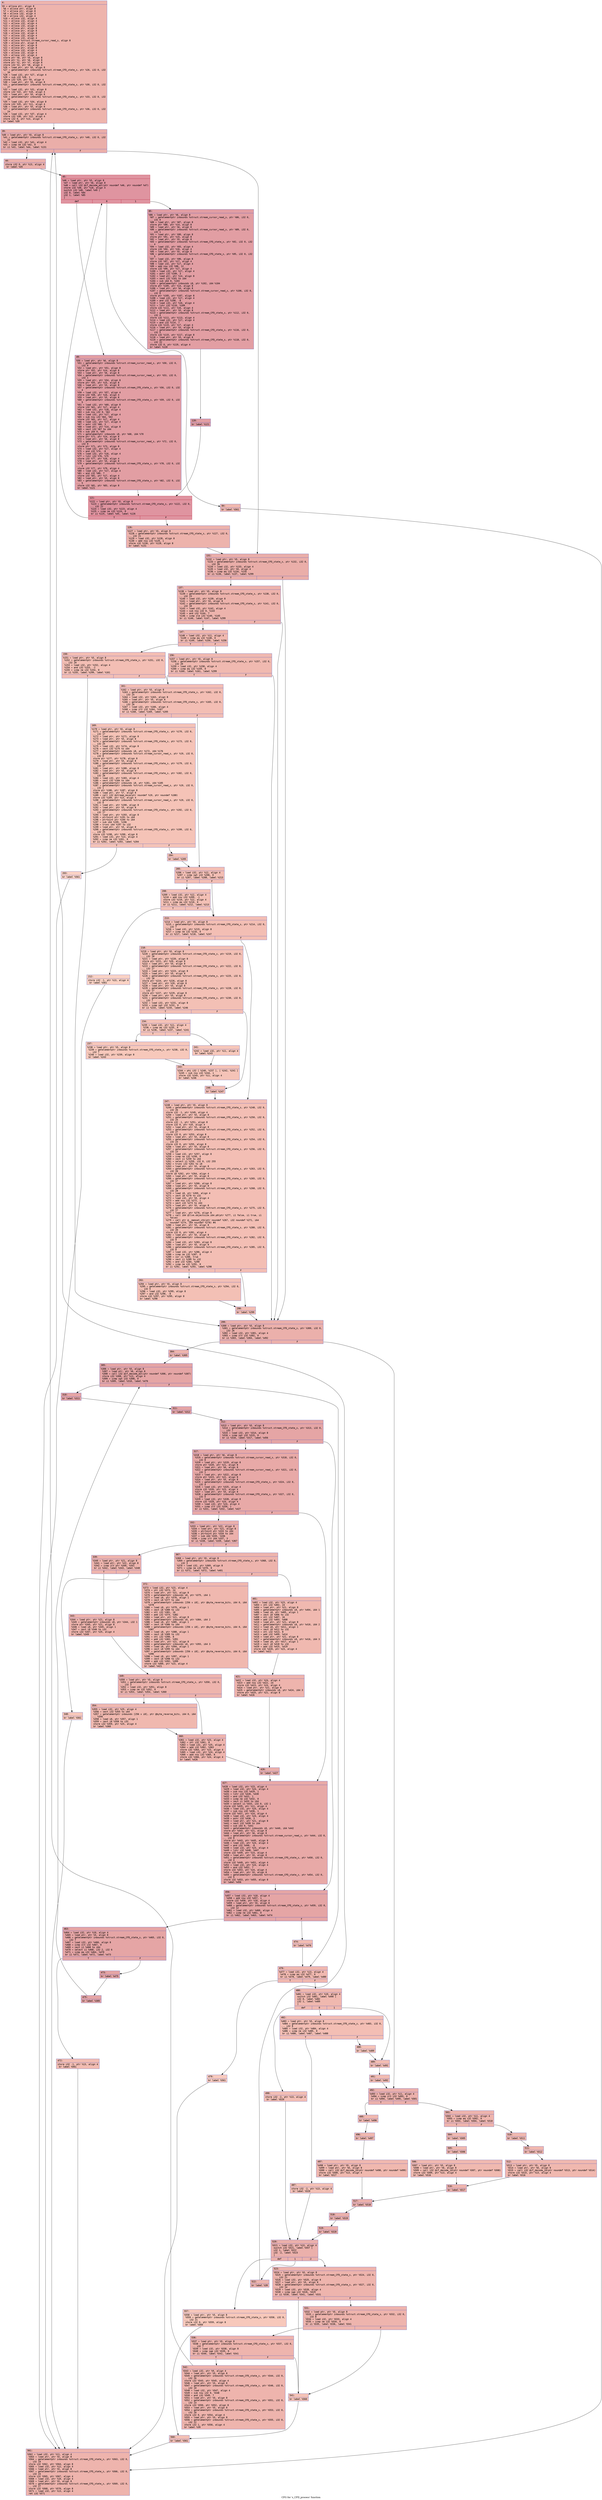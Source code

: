 digraph "CFG for 's_CFD_process' function" {
	label="CFG for 's_CFD_process' function";

	Node0x600003e22670 [shape=record,color="#3d50c3ff", style=filled, fillcolor="#d8564670" fontname="Courier",label="{4:\l|  %5 = alloca ptr, align 8\l  %6 = alloca ptr, align 8\l  %7 = alloca ptr, align 8\l  %8 = alloca i32, align 4\l  %9 = alloca i32, align 4\l  %10 = alloca i32, align 4\l  %11 = alloca i32, align 4\l  %12 = alloca i32, align 4\l  %13 = alloca i32, align 4\l  %14 = alloca ptr, align 8\l  %15 = alloca ptr, align 8\l  %16 = alloca i32, align 4\l  %17 = alloca i32, align 4\l  %18 = alloca i32, align 4\l  %19 = alloca %struct.stream_cursor_read_s, align 8\l  %20 = alloca ptr, align 8\l  %21 = alloca ptr, align 8\l  %22 = alloca ptr, align 8\l  %23 = alloca i32, align 4\l  %24 = alloca i32, align 4\l  %25 = alloca i32, align 4\l  store ptr %0, ptr %5, align 8\l  store ptr %1, ptr %6, align 8\l  store ptr %2, ptr %7, align 8\l  store i32 %3, ptr %8, align 4\l  %26 = load ptr, ptr %5, align 8\l  %27 = getelementptr inbounds %struct.stream_CFD_state_s, ptr %26, i32 0, i32\l... 16\l  %28 = load i32, ptr %27, align 4\l  %29 = sub i32 %28, 1\l  store i32 %29, ptr %9, align 4\l  %30 = load ptr, ptr %5, align 8\l  %31 = getelementptr inbounds %struct.stream_CFD_state_s, ptr %30, i32 0, i32\l... 27\l  %32 = load i32, ptr %31, align 8\l  store i32 %32, ptr %10, align 4\l  %33 = load ptr, ptr %5, align 8\l  %34 = getelementptr inbounds %struct.stream_CFD_state_s, ptr %33, i32 0, i32\l... 19\l  %35 = load i32, ptr %34, align 8\l  store i32 %35, ptr %11, align 4\l  %36 = load ptr, ptr %5, align 8\l  %37 = getelementptr inbounds %struct.stream_CFD_state_s, ptr %36, i32 0, i32\l... 24\l  %38 = load i32, ptr %37, align 4\l  store i32 %38, ptr %12, align 4\l  store i32 0, ptr %13, align 4\l  br label %39\l}"];
	Node0x600003e22670 -> Node0x600003e22760[tooltip="4 -> 39\nProbability 100.00%" ];
	Node0x600003e22760 [shape=record,color="#3d50c3ff", style=filled, fillcolor="#d0473d70" fontname="Courier",label="{39:\l|  %40 = load ptr, ptr %5, align 8\l  %41 = getelementptr inbounds %struct.stream_CFD_state_s, ptr %40, i32 0, i32\l... 22\l  %42 = load i32, ptr %41, align 4\l  %43 = icmp ne i32 %42, 0\l  br i1 %43, label %44, label %131\l|{<s0>T|<s1>F}}"];
	Node0x600003e22760:s0 -> Node0x600003e227b0[tooltip="39 -> 44\nProbability 62.50%" ];
	Node0x600003e22760:s1 -> Node0x600003e22a30[tooltip="39 -> 131\nProbability 37.50%" ];
	Node0x600003e227b0 [shape=record,color="#3d50c3ff", style=filled, fillcolor="#d24b4070" fontname="Courier",label="{44:\l|  store i32 0, ptr %13, align 4\l  br label %45\l}"];
	Node0x600003e227b0 -> Node0x600003e22800[tooltip="44 -> 45\nProbability 100.00%" ];
	Node0x600003e22800 [shape=record,color="#b70d28ff", style=filled, fillcolor="#b70d2870" fontname="Courier",label="{45:\l|  %46 = load ptr, ptr %5, align 8\l  %47 = load ptr, ptr %6, align 8\l  %48 = call i32 @cf_decode_eol(ptr noundef %46, ptr noundef %47)\l  store i32 %48, ptr %18, align 4\l  switch i32 %48, label %49 [\l    i32 0, label %84\l    i32 1, label %85\l  ]\l|{<s0>def|<s1>0|<s2>1}}"];
	Node0x600003e22800:s0 -> Node0x600003e22850[tooltip="45 -> 49\nProbability 49.21%" ];
	Node0x600003e22800:s1 -> Node0x600003e228a0[tooltip="45 -> 84\nProbability 1.59%" ];
	Node0x600003e22800:s2 -> Node0x600003e228f0[tooltip="45 -> 85\nProbability 49.21%" ];
	Node0x600003e22850 [shape=record,color="#3d50c3ff", style=filled, fillcolor="#be242e70" fontname="Courier",label="{49:\l|  %50 = load ptr, ptr %6, align 8\l  %51 = getelementptr inbounds %struct.stream_cursor_read_s, ptr %50, i32 0,\l... i32 0\l  %52 = load ptr, ptr %51, align 8\l  store ptr %52, ptr %14, align 8\l  %53 = load ptr, ptr %6, align 8\l  %54 = getelementptr inbounds %struct.stream_cursor_read_s, ptr %53, i32 0,\l... i32 1\l  %55 = load ptr, ptr %54, align 8\l  store ptr %55, ptr %15, align 8\l  %56 = load ptr, ptr %5, align 8\l  %57 = getelementptr inbounds %struct.stream_CFD_state_s, ptr %56, i32 0, i32\l... 4\l  %58 = load i32, ptr %57, align 4\l  store i32 %58, ptr %16, align 4\l  %59 = load ptr, ptr %5, align 8\l  %60 = getelementptr inbounds %struct.stream_CFD_state_s, ptr %59, i32 0, i32\l... 5\l  %61 = load i32, ptr %60, align 8\l  store i32 %61, ptr %17, align 4\l  %62 = load i32, ptr %18, align 4\l  %63 = sub nsw i32 0, %62\l  %64 = load i32, ptr %17, align 4\l  %65 = sub nsw i32 %64, %63\l  store i32 %65, ptr %17, align 4\l  %66 = load i32, ptr %17, align 4\l  %67 = ashr i32 %66, 3\l  %68 = load ptr, ptr %14, align 8\l  %69 = sext i32 %67 to i64\l  %70 = sub i64 0, %69\l  %71 = getelementptr inbounds i8, ptr %68, i64 %70\l  store ptr %71, ptr %14, align 8\l  %72 = load ptr, ptr %6, align 8\l  %73 = getelementptr inbounds %struct.stream_cursor_read_s, ptr %72, i32 0,\l... i32 0\l  store ptr %71, ptr %73, align 8\l  %74 = load i32, ptr %17, align 4\l  %75 = and i32 %74, -8\l  %76 = load i32, ptr %16, align 4\l  %77 = lshr i32 %76, %75\l  store i32 %77, ptr %16, align 4\l  %78 = load ptr, ptr %5, align 8\l  %79 = getelementptr inbounds %struct.stream_CFD_state_s, ptr %78, i32 0, i32\l... 4\l  store i32 %77, ptr %79, align 4\l  %80 = load i32, ptr %17, align 4\l  %81 = and i32 %80, 7\l  store i32 %81, ptr %17, align 4\l  %82 = load ptr, ptr %5, align 8\l  %83 = getelementptr inbounds %struct.stream_CFD_state_s, ptr %82, i32 0, i32\l... 5\l  store i32 %81, ptr %83, align 8\l  br label %121\l}"];
	Node0x600003e22850 -> Node0x600003e22990[tooltip="49 -> 121\nProbability 100.00%" ];
	Node0x600003e228a0 [shape=record,color="#3d50c3ff", style=filled, fillcolor="#dc5d4a70" fontname="Courier",label="{84:\l|  br label %561\l}"];
	Node0x600003e228a0 -> Node0x600003e243c0[tooltip="84 -> 561\nProbability 100.00%" ];
	Node0x600003e228f0 [shape=record,color="#3d50c3ff", style=filled, fillcolor="#be242e70" fontname="Courier",label="{85:\l|  %86 = load ptr, ptr %6, align 8\l  %87 = getelementptr inbounds %struct.stream_cursor_read_s, ptr %86, i32 0,\l... i32 0\l  %88 = load ptr, ptr %87, align 8\l  store ptr %88, ptr %14, align 8\l  %89 = load ptr, ptr %6, align 8\l  %90 = getelementptr inbounds %struct.stream_cursor_read_s, ptr %89, i32 0,\l... i32 1\l  %91 = load ptr, ptr %90, align 8\l  store ptr %91, ptr %15, align 8\l  %92 = load ptr, ptr %5, align 8\l  %93 = getelementptr inbounds %struct.stream_CFD_state_s, ptr %92, i32 0, i32\l... 4\l  %94 = load i32, ptr %93, align 4\l  store i32 %94, ptr %16, align 4\l  %95 = load ptr, ptr %5, align 8\l  %96 = getelementptr inbounds %struct.stream_CFD_state_s, ptr %95, i32 0, i32\l... 5\l  %97 = load i32, ptr %96, align 8\l  store i32 %97, ptr %17, align 4\l  %98 = load i32, ptr %17, align 4\l  %99 = add nsw i32 %98, 12\l  store i32 %99, ptr %17, align 4\l  %100 = load i32, ptr %17, align 4\l  %101 = ashr i32 %100, 3\l  %102 = load ptr, ptr %14, align 8\l  %103 = sext i32 %101 to i64\l  %104 = sub i64 0, %103\l  %105 = getelementptr inbounds i8, ptr %102, i64 %104\l  store ptr %105, ptr %14, align 8\l  %106 = load ptr, ptr %6, align 8\l  %107 = getelementptr inbounds %struct.stream_cursor_read_s, ptr %106, i32 0,\l... i32 0\l  store ptr %105, ptr %107, align 8\l  %108 = load i32, ptr %17, align 4\l  %109 = and i32 %108, -8\l  %110 = load i32, ptr %16, align 4\l  %111 = lshr i32 %110, %109\l  store i32 %111, ptr %16, align 4\l  %112 = load ptr, ptr %5, align 8\l  %113 = getelementptr inbounds %struct.stream_CFD_state_s, ptr %112, i32 0,\l... i32 4\l  store i32 %111, ptr %113, align 4\l  %114 = load i32, ptr %17, align 4\l  %115 = and i32 %114, 7\l  store i32 %115, ptr %17, align 4\l  %116 = load ptr, ptr %5, align 8\l  %117 = getelementptr inbounds %struct.stream_CFD_state_s, ptr %116, i32 0,\l... i32 5\l  store i32 %115, ptr %117, align 8\l  %118 = load ptr, ptr %5, align 8\l  %119 = getelementptr inbounds %struct.stream_CFD_state_s, ptr %118, i32 0,\l... i32 22\l  store i32 0, ptr %119, align 4\l  br label %120\l}"];
	Node0x600003e228f0 -> Node0x600003e22940[tooltip="85 -> 120\nProbability 100.00%" ];
	Node0x600003e22940 [shape=record,color="#3d50c3ff", style=filled, fillcolor="#be242e70" fontname="Courier",label="{120:\l|  br label %121\l}"];
	Node0x600003e22940 -> Node0x600003e22990[tooltip="120 -> 121\nProbability 100.00%" ];
	Node0x600003e22990 [shape=record,color="#b70d28ff", style=filled, fillcolor="#b70d2870" fontname="Courier",label="{121:\l|  %122 = load ptr, ptr %5, align 8\l  %123 = getelementptr inbounds %struct.stream_CFD_state_s, ptr %122, i32 0,\l... i32 22\l  %124 = load i32, ptr %123, align 4\l  %125 = icmp ne i32 %124, 0\l  br i1 %125, label %45, label %126\l|{<s0>T|<s1>F}}"];
	Node0x600003e22990:s0 -> Node0x600003e22800[tooltip="121 -> 45\nProbability 96.88%" ];
	Node0x600003e22990:s1 -> Node0x600003e229e0[tooltip="121 -> 126\nProbability 3.12%" ];
	Node0x600003e229e0 [shape=record,color="#3d50c3ff", style=filled, fillcolor="#d6524470" fontname="Courier",label="{126:\l|  %127 = load ptr, ptr %5, align 8\l  %128 = getelementptr inbounds %struct.stream_CFD_state_s, ptr %127, i32 0,\l... i32 21\l  %129 = load i32, ptr %128, align 8\l  %130 = add nsw i32 %129, 1\l  store i32 %130, ptr %128, align 8\l  br label %131\l}"];
	Node0x600003e229e0 -> Node0x600003e22a30[tooltip="126 -> 131\nProbability 100.00%" ];
	Node0x600003e22a30 [shape=record,color="#3d50c3ff", style=filled, fillcolor="#d0473d70" fontname="Courier",label="{131:\l|  %132 = load ptr, ptr %5, align 8\l  %133 = getelementptr inbounds %struct.stream_CFD_state_s, ptr %132, i32 0,\l... i32 26\l  %134 = load i32, ptr %133, align 4\l  %135 = load i32, ptr %9, align 4\l  %136 = icmp eq i32 %134, %135\l  br i1 %136, label %137, label %299\l|{<s0>T|<s1>F}}"];
	Node0x600003e22a30:s0 -> Node0x600003e22a80[tooltip="131 -> 137\nProbability 50.00%" ];
	Node0x600003e22a30:s1 -> Node0x600003e23110[tooltip="131 -> 299\nProbability 50.00%" ];
	Node0x600003e22a80 [shape=record,color="#3d50c3ff", style=filled, fillcolor="#d6524470" fontname="Courier",label="{137:\l|  %138 = load ptr, ptr %5, align 8\l  %139 = getelementptr inbounds %struct.stream_CFD_state_s, ptr %138, i32 0,\l... i32 23\l  %140 = load i32, ptr %139, align 8\l  %141 = load ptr, ptr %5, align 8\l  %142 = getelementptr inbounds %struct.stream_CFD_state_s, ptr %141, i32 0,\l... i32 10\l  %143 = load i32, ptr %142, align 4\l  %144 = sub nsw i32 0, %143\l  %145 = and i32 %144, 7\l  %146 = icmp sle i32 %140, %145\l  br i1 %146, label %147, label %299\l|{<s0>T|<s1>F}}"];
	Node0x600003e22a80:s0 -> Node0x600003e22ad0[tooltip="137 -> 147\nProbability 50.00%" ];
	Node0x600003e22a80:s1 -> Node0x600003e23110[tooltip="137 -> 299\nProbability 50.00%" ];
	Node0x600003e22ad0 [shape=record,color="#3d50c3ff", style=filled, fillcolor="#dc5d4a70" fontname="Courier",label="{147:\l|  %148 = load i32, ptr %11, align 4\l  %149 = icmp eq i32 %148, 0\l  br i1 %149, label %150, label %156\l|{<s0>T|<s1>F}}"];
	Node0x600003e22ad0:s0 -> Node0x600003e22b20[tooltip="147 -> 150\nProbability 37.50%" ];
	Node0x600003e22ad0:s1 -> Node0x600003e22b70[tooltip="147 -> 156\nProbability 62.50%" ];
	Node0x600003e22b20 [shape=record,color="#3d50c3ff", style=filled, fillcolor="#e36c5570" fontname="Courier",label="{150:\l|  %151 = load ptr, ptr %5, align 8\l  %152 = getelementptr inbounds %struct.stream_CFD_state_s, ptr %151, i32 0,\l... i32 20\l  %153 = load i32, ptr %152, align 4\l  %154 = and i32 %153, -2\l  %155 = icmp ne i32 %154, 0\l  br i1 %155, label %299, label %161\l|{<s0>T|<s1>F}}"];
	Node0x600003e22b20:s0 -> Node0x600003e23110[tooltip="150 -> 299\nProbability 62.50%" ];
	Node0x600003e22b20:s1 -> Node0x600003e22bc0[tooltip="150 -> 161\nProbability 37.50%" ];
	Node0x600003e22b70 [shape=record,color="#3d50c3ff", style=filled, fillcolor="#de614d70" fontname="Courier",label="{156:\l|  %157 = load ptr, ptr %5, align 8\l  %158 = getelementptr inbounds %struct.stream_CFD_state_s, ptr %157, i32 0,\l... i32 20\l  %159 = load i32, ptr %158, align 4\l  %160 = icmp eq i32 %159, 0\l  br i1 %160, label %161, label %299\l|{<s0>T|<s1>F}}"];
	Node0x600003e22b70:s0 -> Node0x600003e22bc0[tooltip="156 -> 161\nProbability 37.50%" ];
	Node0x600003e22b70:s1 -> Node0x600003e23110[tooltip="156 -> 299\nProbability 62.50%" ];
	Node0x600003e22bc0 [shape=record,color="#3d50c3ff", style=filled, fillcolor="#e36c5570" fontname="Courier",label="{161:\l|  %162 = load ptr, ptr %5, align 8\l  %163 = getelementptr inbounds %struct.stream_CFD_state_s, ptr %162, i32 0,\l... i32 25\l  %164 = load i32, ptr %163, align 8\l  %165 = load ptr, ptr %5, align 8\l  %166 = getelementptr inbounds %struct.stream_CFD_state_s, ptr %165, i32 0,\l... i32 26\l  %167 = load i32, ptr %166, align 4\l  %168 = icmp slt i32 %164, %167\l  br i1 %168, label %169, label %205\l|{<s0>T|<s1>F}}"];
	Node0x600003e22bc0:s0 -> Node0x600003e22c10[tooltip="161 -> 169\nProbability 50.00%" ];
	Node0x600003e22bc0:s1 -> Node0x600003e22d00[tooltip="161 -> 205\nProbability 50.00%" ];
	Node0x600003e22c10 [shape=record,color="#3d50c3ff", style=filled, fillcolor="#e8765c70" fontname="Courier",label="{169:\l|  %170 = load ptr, ptr %5, align 8\l  %171 = getelementptr inbounds %struct.stream_CFD_state_s, ptr %170, i32 0,\l... i32 17\l  %172 = load ptr, ptr %171, align 8\l  %173 = load ptr, ptr %5, align 8\l  %174 = getelementptr inbounds %struct.stream_CFD_state_s, ptr %173, i32 0,\l... i32 25\l  %175 = load i32, ptr %174, align 8\l  %176 = sext i32 %175 to i64\l  %177 = getelementptr inbounds i8, ptr %172, i64 %176\l  %178 = getelementptr inbounds %struct.stream_cursor_read_s, ptr %19, i32 0,\l... i32 0\l  store ptr %177, ptr %178, align 8\l  %179 = load ptr, ptr %5, align 8\l  %180 = getelementptr inbounds %struct.stream_CFD_state_s, ptr %179, i32 0,\l... i32 17\l  %181 = load ptr, ptr %180, align 8\l  %182 = load ptr, ptr %5, align 8\l  %183 = getelementptr inbounds %struct.stream_CFD_state_s, ptr %182, i32 0,\l... i32 26\l  %184 = load i32, ptr %183, align 4\l  %185 = sext i32 %184 to i64\l  %186 = getelementptr inbounds i8, ptr %181, i64 %185\l  %187 = getelementptr inbounds %struct.stream_cursor_read_s, ptr %19, i32 0,\l... i32 1\l  store ptr %186, ptr %187, align 8\l  %188 = load ptr, ptr %7, align 8\l  %189 = call i32 @stream_move(ptr noundef %19, ptr noundef %188)\l  store i32 %189, ptr %13, align 4\l  %190 = getelementptr inbounds %struct.stream_cursor_read_s, ptr %19, i32 0,\l... i32 0\l  %191 = load ptr, ptr %190, align 8\l  %192 = load ptr, ptr %5, align 8\l  %193 = getelementptr inbounds %struct.stream_CFD_state_s, ptr %192, i32 0,\l... i32 17\l  %194 = load ptr, ptr %193, align 8\l  %195 = ptrtoint ptr %191 to i64\l  %196 = ptrtoint ptr %194 to i64\l  %197 = sub i64 %195, %196\l  %198 = trunc i64 %197 to i32\l  %199 = load ptr, ptr %5, align 8\l  %200 = getelementptr inbounds %struct.stream_CFD_state_s, ptr %199, i32 0,\l... i32 25\l  store i32 %198, ptr %200, align 8\l  %201 = load i32, ptr %13, align 4\l  %202 = icmp ne i32 %201, 0\l  br i1 %202, label %203, label %204\l|{<s0>T|<s1>F}}"];
	Node0x600003e22c10:s0 -> Node0x600003e22c60[tooltip="169 -> 203\nProbability 3.12%" ];
	Node0x600003e22c10:s1 -> Node0x600003e22cb0[tooltip="169 -> 204\nProbability 96.88%" ];
	Node0x600003e22c60 [shape=record,color="#3d50c3ff", style=filled, fillcolor="#f59c7d70" fontname="Courier",label="{203:\l|  br label %561\l}"];
	Node0x600003e22c60 -> Node0x600003e243c0[tooltip="203 -> 561\nProbability 100.00%" ];
	Node0x600003e22cb0 [shape=record,color="#3d50c3ff", style=filled, fillcolor="#e8765c70" fontname="Courier",label="{204:\l|  br label %205\l}"];
	Node0x600003e22cb0 -> Node0x600003e22d00[tooltip="204 -> 205\nProbability 100.00%" ];
	Node0x600003e22d00 [shape=record,color="#3d50c3ff", style=filled, fillcolor="#e36c5570" fontname="Courier",label="{205:\l|  %206 = load i32, ptr %12, align 4\l  %207 = icmp sgt i32 %206, 0\l  br i1 %207, label %208, label %213\l|{<s0>T|<s1>F}}"];
	Node0x600003e22d00:s0 -> Node0x600003e22d50[tooltip="205 -> 208\nProbability 62.50%" ];
	Node0x600003e22d00:s1 -> Node0x600003e22df0[tooltip="205 -> 213\nProbability 37.50%" ];
	Node0x600003e22d50 [shape=record,color="#3d50c3ff", style=filled, fillcolor="#e5705870" fontname="Courier",label="{208:\l|  %209 = load i32, ptr %12, align 4\l  %210 = add nsw i32 %209, -1\l  store i32 %210, ptr %12, align 4\l  %211 = icmp eq i32 %210, 0\l  br i1 %211, label %212, label %213\l|{<s0>T|<s1>F}}"];
	Node0x600003e22d50:s0 -> Node0x600003e22da0[tooltip="208 -> 212\nProbability 3.12%" ];
	Node0x600003e22d50:s1 -> Node0x600003e22df0[tooltip="208 -> 213\nProbability 96.88%" ];
	Node0x600003e22da0 [shape=record,color="#3d50c3ff", style=filled, fillcolor="#f4987a70" fontname="Courier",label="{212:\l|  store i32 -1, ptr %13, align 4\l  br label %561\l}"];
	Node0x600003e22da0 -> Node0x600003e243c0[tooltip="212 -> 561\nProbability 100.00%" ];
	Node0x600003e22df0 [shape=record,color="#3d50c3ff", style=filled, fillcolor="#e36c5570" fontname="Courier",label="{213:\l|  %214 = load ptr, ptr %5, align 8\l  %215 = getelementptr inbounds %struct.stream_CFD_state_s, ptr %214, i32 0,\l... i32 7\l  %216 = load i32, ptr %215, align 8\l  %217 = icmp ne i32 %216, 0\l  br i1 %217, label %218, label %247\l|{<s0>T|<s1>F}}"];
	Node0x600003e22df0:s0 -> Node0x600003e22e40[tooltip="213 -> 218\nProbability 62.50%" ];
	Node0x600003e22df0:s1 -> Node0x600003e23020[tooltip="213 -> 247\nProbability 37.50%" ];
	Node0x600003e22e40 [shape=record,color="#3d50c3ff", style=filled, fillcolor="#e5705870" fontname="Courier",label="{218:\l|  %219 = load ptr, ptr %5, align 8\l  %220 = getelementptr inbounds %struct.stream_CFD_state_s, ptr %219, i32 0,\l... i32 18\l  %221 = load ptr, ptr %220, align 8\l  store ptr %221, ptr %20, align 8\l  %222 = load ptr, ptr %5, align 8\l  %223 = getelementptr inbounds %struct.stream_CFD_state_s, ptr %222, i32 0,\l... i32 17\l  %224 = load ptr, ptr %223, align 8\l  %225 = load ptr, ptr %5, align 8\l  %226 = getelementptr inbounds %struct.stream_CFD_state_s, ptr %225, i32 0,\l... i32 18\l  store ptr %224, ptr %226, align 8\l  %227 = load ptr, ptr %20, align 8\l  %228 = load ptr, ptr %5, align 8\l  %229 = getelementptr inbounds %struct.stream_CFD_state_s, ptr %228, i32 0,\l... i32 17\l  store ptr %227, ptr %229, align 8\l  %230 = load ptr, ptr %5, align 8\l  %231 = getelementptr inbounds %struct.stream_CFD_state_s, ptr %230, i32 0,\l... i32 7\l  %232 = load i32, ptr %231, align 8\l  %233 = icmp sgt i32 %232, 0\l  br i1 %233, label %234, label %246\l|{<s0>T|<s1>F}}"];
	Node0x600003e22e40:s0 -> Node0x600003e22e90[tooltip="218 -> 234\nProbability 62.50%" ];
	Node0x600003e22e40:s1 -> Node0x600003e22fd0[tooltip="218 -> 246\nProbability 37.50%" ];
	Node0x600003e22e90 [shape=record,color="#3d50c3ff", style=filled, fillcolor="#e8765c70" fontname="Courier",label="{234:\l|  %235 = load i32, ptr %11, align 4\l  %236 = icmp eq i32 %235, 0\l  br i1 %236, label %237, label %241\l|{<s0>T|<s1>F}}"];
	Node0x600003e22e90:s0 -> Node0x600003e22ee0[tooltip="234 -> 237\nProbability 37.50%" ];
	Node0x600003e22e90:s1 -> Node0x600003e22f30[tooltip="234 -> 241\nProbability 62.50%" ];
	Node0x600003e22ee0 [shape=record,color="#3d50c3ff", style=filled, fillcolor="#ed836670" fontname="Courier",label="{237:\l|  %238 = load ptr, ptr %5, align 8\l  %239 = getelementptr inbounds %struct.stream_CFD_state_s, ptr %238, i32 0,\l... i32 7\l  %240 = load i32, ptr %239, align 8\l  br label %243\l}"];
	Node0x600003e22ee0 -> Node0x600003e22f80[tooltip="237 -> 243\nProbability 100.00%" ];
	Node0x600003e22f30 [shape=record,color="#3d50c3ff", style=filled, fillcolor="#ec7f6370" fontname="Courier",label="{241:\l|  %242 = load i32, ptr %11, align 4\l  br label %243\l}"];
	Node0x600003e22f30 -> Node0x600003e22f80[tooltip="241 -> 243\nProbability 100.00%" ];
	Node0x600003e22f80 [shape=record,color="#3d50c3ff", style=filled, fillcolor="#e8765c70" fontname="Courier",label="{243:\l|  %244 = phi i32 [ %240, %237 ], [ %242, %241 ]\l  %245 = sub nsw i32 %244, 1\l  store i32 %245, ptr %11, align 4\l  br label %246\l}"];
	Node0x600003e22f80 -> Node0x600003e22fd0[tooltip="243 -> 246\nProbability 100.00%" ];
	Node0x600003e22fd0 [shape=record,color="#3d50c3ff", style=filled, fillcolor="#e5705870" fontname="Courier",label="{246:\l|  br label %247\l}"];
	Node0x600003e22fd0 -> Node0x600003e23020[tooltip="246 -> 247\nProbability 100.00%" ];
	Node0x600003e23020 [shape=record,color="#3d50c3ff", style=filled, fillcolor="#e36c5570" fontname="Courier",label="{247:\l|  %248 = load ptr, ptr %5, align 8\l  %249 = getelementptr inbounds %struct.stream_CFD_state_s, ptr %248, i32 0,\l... i32 26\l  store i32 -1, ptr %249, align 4\l  %250 = load ptr, ptr %5, align 8\l  %251 = getelementptr inbounds %struct.stream_CFD_state_s, ptr %250, i32 0,\l... i32 25\l  store i32 -1, ptr %251, align 8\l  store i32 0, ptr %10, align 4\l  %252 = load ptr, ptr %5, align 8\l  %253 = getelementptr inbounds %struct.stream_CFD_state_s, ptr %252, i32 0,\l... i32 27\l  store i32 0, ptr %253, align 8\l  %254 = load ptr, ptr %5, align 8\l  %255 = getelementptr inbounds %struct.stream_CFD_state_s, ptr %254, i32 0,\l... i32 23\l  store i32 0, ptr %255, align 8\l  %256 = load ptr, ptr %5, align 8\l  %257 = getelementptr inbounds %struct.stream_CFD_state_s, ptr %256, i32 0,\l... i32 13\l  %258 = load i32, ptr %257, align 8\l  %259 = icmp ne i32 %258, 0\l  %260 = zext i1 %259 to i64\l  %261 = select i1 %259, i32 0, i32 255\l  %262 = trunc i32 %261 to i8\l  %263 = load ptr, ptr %5, align 8\l  %264 = getelementptr inbounds %struct.stream_CFD_state_s, ptr %263, i32 0,\l... i32 28\l  store i8 %262, ptr %264, align 4\l  %265 = load ptr, ptr %5, align 8\l  %266 = getelementptr inbounds %struct.stream_CFD_state_s, ptr %265, i32 0,\l... i32 17\l  %267 = load ptr, ptr %266, align 8\l  %268 = load ptr, ptr %5, align 8\l  %269 = getelementptr inbounds %struct.stream_CFD_state_s, ptr %268, i32 0,\l... i32 28\l  %270 = load i8, ptr %269, align 4\l  %271 = zext i8 %270 to i32\l  %272 = load i32, ptr %9, align 4\l  %273 = add nsw i32 %272, 1\l  %274 = sext i32 %273 to i64\l  %275 = load ptr, ptr %5, align 8\l  %276 = getelementptr inbounds %struct.stream_CFD_state_s, ptr %275, i32 0,\l... i32 17\l  %277 = load ptr, ptr %276, align 8\l  %278 = call i64 @llvm.objectsize.i64.p0(ptr %277, i1 false, i1 true, i1\l... false)\l  %279 = call ptr @__memset_chk(ptr noundef %267, i32 noundef %271, i64\l... noundef %274, i64 noundef %278) #4\l  %280 = load ptr, ptr %5, align 8\l  %281 = getelementptr inbounds %struct.stream_CFD_state_s, ptr %280, i32 0,\l... i32 20\l  store i32 0, ptr %281, align 4\l  %282 = load ptr, ptr %5, align 8\l  %283 = getelementptr inbounds %struct.stream_CFD_state_s, ptr %282, i32 0,\l... i32 9\l  %284 = load i32, ptr %283, align 8\l  %285 = load ptr, ptr %5, align 8\l  %286 = getelementptr inbounds %struct.stream_CFD_state_s, ptr %285, i32 0,\l... i32 8\l  %287 = load i32, ptr %286, align 4\l  %288 = icmp ne i32 %287, 0\l  %289 = xor i1 %288, true\l  %290 = zext i1 %289 to i32\l  %291 = and i32 %284, %290\l  %292 = icmp ne i32 %291, 0\l  br i1 %292, label %293, label %298\l|{<s0>T|<s1>F}}"];
	Node0x600003e23020:s0 -> Node0x600003e23070[tooltip="247 -> 293\nProbability 62.50%" ];
	Node0x600003e23020:s1 -> Node0x600003e230c0[tooltip="247 -> 298\nProbability 37.50%" ];
	Node0x600003e23070 [shape=record,color="#3d50c3ff", style=filled, fillcolor="#e5705870" fontname="Courier",label="{293:\l|  %294 = load ptr, ptr %5, align 8\l  %295 = getelementptr inbounds %struct.stream_CFD_state_s, ptr %294, i32 0,\l... i32 5\l  %296 = load i32, ptr %295, align 8\l  %297 = and i32 %296, -8\l  store i32 %297, ptr %295, align 8\l  br label %298\l}"];
	Node0x600003e23070 -> Node0x600003e230c0[tooltip="293 -> 298\nProbability 100.00%" ];
	Node0x600003e230c0 [shape=record,color="#3d50c3ff", style=filled, fillcolor="#e36c5570" fontname="Courier",label="{298:\l|  br label %299\l}"];
	Node0x600003e230c0 -> Node0x600003e23110[tooltip="298 -> 299\nProbability 100.00%" ];
	Node0x600003e23110 [shape=record,color="#3d50c3ff", style=filled, fillcolor="#d24b4070" fontname="Courier",label="{299:\l|  %300 = load ptr, ptr %5, align 8\l  %301 = getelementptr inbounds %struct.stream_CFD_state_s, ptr %300, i32 0,\l... i32 26\l  %302 = load i32, ptr %301, align 4\l  %303 = icmp slt i32 %302, 0\l  br i1 %303, label %304, label %492\l|{<s0>T|<s1>F}}"];
	Node0x600003e23110:s0 -> Node0x600003e23160[tooltip="299 -> 304\nProbability 37.50%" ];
	Node0x600003e23110:s1 -> Node0x600003e23c00[tooltip="299 -> 492\nProbability 62.50%" ];
	Node0x600003e23160 [shape=record,color="#3d50c3ff", style=filled, fillcolor="#d8564670" fontname="Courier",label="{304:\l|  br label %305\l}"];
	Node0x600003e23160 -> Node0x600003e231b0[tooltip="304 -> 305\nProbability 100.00%" ];
	Node0x600003e231b0 [shape=record,color="#3d50c3ff", style=filled, fillcolor="#c5333470" fontname="Courier",label="{305:\l|  %306 = load ptr, ptr %5, align 8\l  %307 = load ptr, ptr %6, align 8\l  %308 = call i32 @cf_decode_eol(ptr noundef %306, ptr noundef %307)\l  store i32 %308, ptr %13, align 4\l  %309 = icmp sgt i32 %308, 0\l  br i1 %309, label %310, label %476\l|{<s0>T|<s1>F}}"];
	Node0x600003e231b0:s0 -> Node0x600003e23200[tooltip="305 -> 310\nProbability 96.88%" ];
	Node0x600003e231b0:s1 -> Node0x600003e23930[tooltip="305 -> 476\nProbability 3.12%" ];
	Node0x600003e23200 [shape=record,color="#3d50c3ff", style=filled, fillcolor="#c5333470" fontname="Courier",label="{310:\l|  br label %311\l}"];
	Node0x600003e23200 -> Node0x600003e23250[tooltip="310 -> 311\nProbability 100.00%" ];
	Node0x600003e23250 [shape=record,color="#3d50c3ff", style=filled, fillcolor="#c5333470" fontname="Courier",label="{311:\l|  br label %312\l}"];
	Node0x600003e23250 -> Node0x600003e232a0[tooltip="311 -> 312\nProbability 100.00%" ];
	Node0x600003e232a0 [shape=record,color="#3d50c3ff", style=filled, fillcolor="#c5333470" fontname="Courier",label="{312:\l|  %313 = load ptr, ptr %5, align 8\l  %314 = getelementptr inbounds %struct.stream_CFD_state_s, ptr %313, i32 0,\l... i32 7\l  %315 = load i32, ptr %314, align 8\l  %316 = icmp sgt i32 %315, 0\l  br i1 %316, label %317, label %456\l|{<s0>T|<s1>F}}"];
	Node0x600003e232a0:s0 -> Node0x600003e232f0[tooltip="312 -> 317\nProbability 62.50%" ];
	Node0x600003e232a0:s1 -> Node0x600003e23750[tooltip="312 -> 456\nProbability 37.50%" ];
	Node0x600003e232f0 [shape=record,color="#3d50c3ff", style=filled, fillcolor="#ca3b3770" fontname="Courier",label="{317:\l|  %318 = load ptr, ptr %6, align 8\l  %319 = getelementptr inbounds %struct.stream_cursor_read_s, ptr %318, i32 0,\l... i32 0\l  %320 = load ptr, ptr %319, align 8\l  store ptr %320, ptr %21, align 8\l  %321 = load ptr, ptr %6, align 8\l  %322 = getelementptr inbounds %struct.stream_cursor_read_s, ptr %321, i32 0,\l... i32 1\l  %323 = load ptr, ptr %322, align 8\l  store ptr %323, ptr %22, align 8\l  %324 = load ptr, ptr %5, align 8\l  %325 = getelementptr inbounds %struct.stream_CFD_state_s, ptr %324, i32 0,\l... i32 4\l  %326 = load i32, ptr %325, align 4\l  store i32 %326, ptr %23, align 4\l  %327 = load ptr, ptr %5, align 8\l  %328 = getelementptr inbounds %struct.stream_CFD_state_s, ptr %327, i32 0,\l... i32 5\l  %329 = load i32, ptr %328, align 8\l  store i32 %329, ptr %24, align 4\l  %330 = load i32, ptr %24, align 4\l  %331 = icmp slt i32 %330, 1\l  br i1 %331, label %332, label %427\l|{<s0>T|<s1>F}}"];
	Node0x600003e232f0:s0 -> Node0x600003e23340[tooltip="317 -> 332\nProbability 37.50%" ];
	Node0x600003e232f0:s1 -> Node0x600003e23700[tooltip="317 -> 427\nProbability 62.50%" ];
	Node0x600003e23340 [shape=record,color="#3d50c3ff", style=filled, fillcolor="#d24b4070" fontname="Courier",label="{332:\l|  %333 = load ptr, ptr %22, align 8\l  %334 = load ptr, ptr %21, align 8\l  %335 = ptrtoint ptr %333 to i64\l  %336 = ptrtoint ptr %334 to i64\l  %337 = sub i64 %335, %336\l  %338 = icmp slt i64 %337, 3\l  br i1 %338, label %339, label %367\l|{<s0>T|<s1>F}}"];
	Node0x600003e23340:s0 -> Node0x600003e23390[tooltip="332 -> 339\nProbability 50.00%" ];
	Node0x600003e23340:s1 -> Node0x600003e23570[tooltip="332 -> 367\nProbability 50.00%" ];
	Node0x600003e23390 [shape=record,color="#3d50c3ff", style=filled, fillcolor="#d8564670" fontname="Courier",label="{339:\l|  %340 = load ptr, ptr %21, align 8\l  %341 = load ptr, ptr %22, align 8\l  %342 = icmp ult ptr %340, %341\l  br i1 %342, label %343, label %348\l|{<s0>T|<s1>F}}"];
	Node0x600003e23390:s0 -> Node0x600003e233e0[tooltip="339 -> 343\nProbability 96.88%" ];
	Node0x600003e23390:s1 -> Node0x600003e23430[tooltip="339 -> 348\nProbability 3.12%" ];
	Node0x600003e233e0 [shape=record,color="#3d50c3ff", style=filled, fillcolor="#d8564670" fontname="Courier",label="{343:\l|  %344 = load ptr, ptr %21, align 8\l  %345 = getelementptr inbounds i8, ptr %344, i32 1\l  store ptr %345, ptr %21, align 8\l  %346 = load i8, ptr %345, align 1\l  %347 = zext i8 %346 to i32\l  store i32 %347, ptr %25, align 4\l  br label %349\l}"];
	Node0x600003e233e0 -> Node0x600003e23480[tooltip="343 -> 349\nProbability 100.00%" ];
	Node0x600003e23430 [shape=record,color="#3d50c3ff", style=filled, fillcolor="#ed836670" fontname="Courier",label="{348:\l|  br label %561\l}"];
	Node0x600003e23430 -> Node0x600003e243c0[tooltip="348 -> 561\nProbability 100.00%" ];
	Node0x600003e23480 [shape=record,color="#3d50c3ff", style=filled, fillcolor="#d8564670" fontname="Courier",label="{349:\l|  %350 = load ptr, ptr %5, align 8\l  %351 = getelementptr inbounds %struct.stream_CFD_state_s, ptr %350, i32 0,\l... i32 3\l  %352 = load i32, ptr %351, align 8\l  %353 = icmp ne i32 %352, 0\l  br i1 %353, label %354, label %360\l|{<s0>T|<s1>F}}"];
	Node0x600003e23480:s0 -> Node0x600003e234d0[tooltip="349 -> 354\nProbability 62.50%" ];
	Node0x600003e23480:s1 -> Node0x600003e23520[tooltip="349 -> 360\nProbability 37.50%" ];
	Node0x600003e234d0 [shape=record,color="#3d50c3ff", style=filled, fillcolor="#dc5d4a70" fontname="Courier",label="{354:\l|  %355 = load i32, ptr %25, align 4\l  %356 = sext i32 %355 to i64\l  %357 = getelementptr inbounds [256 x i8], ptr @byte_reverse_bits, i64 0, i64\l... %356\l  %358 = load i8, ptr %357, align 1\l  %359 = zext i8 %358 to i32\l  store i32 %359, ptr %25, align 4\l  br label %360\l}"];
	Node0x600003e234d0 -> Node0x600003e23520[tooltip="354 -> 360\nProbability 100.00%" ];
	Node0x600003e23520 [shape=record,color="#3d50c3ff", style=filled, fillcolor="#d8564670" fontname="Courier",label="{360:\l|  %361 = load i32, ptr %23, align 4\l  %362 = shl i32 %361, 8\l  %363 = load i32, ptr %25, align 4\l  %364 = add i32 %362, %363\l  store i32 %364, ptr %23, align 4\l  %365 = load i32, ptr %24, align 4\l  %366 = add nsw i32 %365, 8\l  store i32 %366, ptr %24, align 4\l  br label %426\l}"];
	Node0x600003e23520 -> Node0x600003e236b0[tooltip="360 -> 426\nProbability 100.00%" ];
	Node0x600003e23570 [shape=record,color="#3d50c3ff", style=filled, fillcolor="#d8564670" fontname="Courier",label="{367:\l|  %368 = load ptr, ptr %5, align 8\l  %369 = getelementptr inbounds %struct.stream_CFD_state_s, ptr %368, i32 0,\l... i32 3\l  %370 = load i32, ptr %369, align 8\l  %371 = icmp ne i32 %370, 0\l  br i1 %371, label %372, label %401\l|{<s0>T|<s1>F}}"];
	Node0x600003e23570:s0 -> Node0x600003e235c0[tooltip="367 -> 372\nProbability 62.50%" ];
	Node0x600003e23570:s1 -> Node0x600003e23610[tooltip="367 -> 401\nProbability 37.50%" ];
	Node0x600003e235c0 [shape=record,color="#3d50c3ff", style=filled, fillcolor="#dc5d4a70" fontname="Courier",label="{372:\l|  %373 = load i32, ptr %23, align 4\l  %374 = shl i32 %373, 24\l  %375 = load ptr, ptr %21, align 8\l  %376 = getelementptr inbounds i8, ptr %375, i64 1\l  %377 = load i8, ptr %376, align 1\l  %378 = zext i8 %377 to i64\l  %379 = getelementptr inbounds [256 x i8], ptr @byte_reverse_bits, i64 0, i64\l... %378\l  %380 = load i8, ptr %379, align 1\l  %381 = zext i8 %380 to i32\l  %382 = shl i32 %381, 16\l  %383 = add i32 %374, %382\l  %384 = load ptr, ptr %21, align 8\l  %385 = getelementptr inbounds i8, ptr %384, i64 2\l  %386 = load i8, ptr %385, align 1\l  %387 = zext i8 %386 to i64\l  %388 = getelementptr inbounds [256 x i8], ptr @byte_reverse_bits, i64 0, i64\l... %387\l  %389 = load i8, ptr %388, align 1\l  %390 = zext i8 %389 to i32\l  %391 = shl i32 %390, 8\l  %392 = add i32 %383, %391\l  %393 = load ptr, ptr %21, align 8\l  %394 = getelementptr inbounds i8, ptr %393, i64 3\l  %395 = load i8, ptr %394, align 1\l  %396 = zext i8 %395 to i64\l  %397 = getelementptr inbounds [256 x i8], ptr @byte_reverse_bits, i64 0, i64\l... %396\l  %398 = load i8, ptr %397, align 1\l  %399 = zext i8 %398 to i32\l  %400 = add i32 %392, %399\l  store i32 %400, ptr %23, align 4\l  br label %421\l}"];
	Node0x600003e235c0 -> Node0x600003e23660[tooltip="372 -> 421\nProbability 100.00%" ];
	Node0x600003e23610 [shape=record,color="#3d50c3ff", style=filled, fillcolor="#de614d70" fontname="Courier",label="{401:\l|  %402 = load i32, ptr %23, align 4\l  %403 = shl i32 %402, 24\l  %404 = load ptr, ptr %21, align 8\l  %405 = getelementptr inbounds i8, ptr %404, i64 1\l  %406 = load i8, ptr %405, align 1\l  %407 = zext i8 %406 to i32\l  %408 = shl i32 %407, 16\l  %409 = add i32 %403, %408\l  %410 = load ptr, ptr %21, align 8\l  %411 = getelementptr inbounds i8, ptr %410, i64 2\l  %412 = load i8, ptr %411, align 1\l  %413 = zext i8 %412 to i32\l  %414 = shl i32 %413, 8\l  %415 = add i32 %409, %414\l  %416 = load ptr, ptr %21, align 8\l  %417 = getelementptr inbounds i8, ptr %416, i64 3\l  %418 = load i8, ptr %417, align 1\l  %419 = zext i8 %418 to i32\l  %420 = add i32 %415, %419\l  store i32 %420, ptr %23, align 4\l  br label %421\l}"];
	Node0x600003e23610 -> Node0x600003e23660[tooltip="401 -> 421\nProbability 100.00%" ];
	Node0x600003e23660 [shape=record,color="#3d50c3ff", style=filled, fillcolor="#d8564670" fontname="Courier",label="{421:\l|  %422 = load i32, ptr %24, align 4\l  %423 = add nsw i32 %422, 24\l  store i32 %423, ptr %24, align 4\l  %424 = load ptr, ptr %21, align 8\l  %425 = getelementptr inbounds i8, ptr %424, i64 3\l  store ptr %425, ptr %21, align 8\l  br label %426\l}"];
	Node0x600003e23660 -> Node0x600003e236b0[tooltip="421 -> 426\nProbability 100.00%" ];
	Node0x600003e236b0 [shape=record,color="#3d50c3ff", style=filled, fillcolor="#d24b4070" fontname="Courier",label="{426:\l|  br label %427\l}"];
	Node0x600003e236b0 -> Node0x600003e23700[tooltip="426 -> 427\nProbability 100.00%" ];
	Node0x600003e23700 [shape=record,color="#3d50c3ff", style=filled, fillcolor="#ca3b3770" fontname="Courier",label="{427:\l|  %428 = load i32, ptr %23, align 4\l  %429 = load i32, ptr %24, align 4\l  %430 = sub nsw i32 %429, 1\l  %431 = lshr i32 %428, %430\l  %432 = and i32 %431, 1\l  %433 = icmp ne i32 %432, 0\l  %434 = zext i1 %433 to i64\l  %435 = select i1 %433, i32 0, i32 1\l  store i32 %435, ptr %11, align 4\l  %436 = load i32, ptr %24, align 4\l  %437 = sub nsw i32 %436, 1\l  store i32 %437, ptr %24, align 4\l  %438 = load i32, ptr %24, align 4\l  %439 = ashr i32 %438, 3\l  %440 = load ptr, ptr %21, align 8\l  %441 = sext i32 %439 to i64\l  %442 = sub i64 0, %441\l  %443 = getelementptr inbounds i8, ptr %440, i64 %442\l  store ptr %443, ptr %21, align 8\l  %444 = load ptr, ptr %6, align 8\l  %445 = getelementptr inbounds %struct.stream_cursor_read_s, ptr %444, i32 0,\l... i32 0\l  store ptr %443, ptr %445, align 8\l  %446 = load i32, ptr %24, align 4\l  %447 = and i32 %446, -8\l  %448 = load i32, ptr %23, align 4\l  %449 = lshr i32 %448, %447\l  store i32 %449, ptr %23, align 4\l  %450 = load ptr, ptr %5, align 8\l  %451 = getelementptr inbounds %struct.stream_CFD_state_s, ptr %450, i32 0,\l... i32 4\l  store i32 %449, ptr %451, align 4\l  %452 = load i32, ptr %24, align 4\l  %453 = and i32 %452, 7\l  store i32 %453, ptr %24, align 4\l  %454 = load ptr, ptr %5, align 8\l  %455 = getelementptr inbounds %struct.stream_CFD_state_s, ptr %454, i32 0,\l... i32 5\l  store i32 %453, ptr %455, align 8\l  br label %456\l}"];
	Node0x600003e23700 -> Node0x600003e23750[tooltip="427 -> 456\nProbability 100.00%" ];
	Node0x600003e23750 [shape=record,color="#3d50c3ff", style=filled, fillcolor="#c5333470" fontname="Courier",label="{456:\l|  %457 = load i32, ptr %10, align 4\l  %458 = add nsw i32 %457, 1\l  store i32 %458, ptr %10, align 4\l  %459 = load ptr, ptr %5, align 8\l  %460 = getelementptr inbounds %struct.stream_CFD_state_s, ptr %459, i32 0,\l... i32 12\l  %461 = load i32, ptr %460, align 4\l  %462 = icmp ne i32 %461, 0\l  br i1 %462, label %463, label %474\l|{<s0>T|<s1>F}}"];
	Node0x600003e23750:s0 -> Node0x600003e237a0[tooltip="456 -> 463\nProbability 96.88%" ];
	Node0x600003e23750:s1 -> Node0x600003e23890[tooltip="456 -> 474\nProbability 3.12%" ];
	Node0x600003e237a0 [shape=record,color="#3d50c3ff", style=filled, fillcolor="#c5333470" fontname="Courier",label="{463:\l|  %464 = load i32, ptr %10, align 4\l  %465 = load ptr, ptr %5, align 8\l  %466 = getelementptr inbounds %struct.stream_CFD_state_s, ptr %465, i32 0,\l... i32 7\l  %467 = load i32, ptr %466, align 8\l  %468 = icmp slt i32 %467, 0\l  %469 = zext i1 %468 to i64\l  %470 = select i1 %468, i32 2, i32 6\l  %471 = icmp eq i32 %464, %470\l  br i1 %471, label %472, label %473\l|{<s0>T|<s1>F}}"];
	Node0x600003e237a0:s0 -> Node0x600003e237f0[tooltip="463 -> 472\nProbability 3.12%" ];
	Node0x600003e237a0:s1 -> Node0x600003e23840[tooltip="463 -> 473\nProbability 96.88%" ];
	Node0x600003e237f0 [shape=record,color="#3d50c3ff", style=filled, fillcolor="#e1675170" fontname="Courier",label="{472:\l|  store i32 -1, ptr %13, align 4\l  br label %561\l}"];
	Node0x600003e237f0 -> Node0x600003e243c0[tooltip="472 -> 561\nProbability 100.00%" ];
	Node0x600003e23840 [shape=record,color="#3d50c3ff", style=filled, fillcolor="#c5333470" fontname="Courier",label="{473:\l|  br label %475\l}"];
	Node0x600003e23840 -> Node0x600003e238e0[tooltip="473 -> 475\nProbability 100.00%" ];
	Node0x600003e23890 [shape=record,color="#3d50c3ff", style=filled, fillcolor="#e1675170" fontname="Courier",label="{474:\l|  br label %476\l}"];
	Node0x600003e23890 -> Node0x600003e23930[tooltip="474 -> 476\nProbability 100.00%" ];
	Node0x600003e238e0 [shape=record,color="#3d50c3ff", style=filled, fillcolor="#c5333470" fontname="Courier",label="{475:\l|  br label %305\l}"];
	Node0x600003e238e0 -> Node0x600003e231b0[tooltip="475 -> 305\nProbability 100.00%" ];
	Node0x600003e23930 [shape=record,color="#3d50c3ff", style=filled, fillcolor="#dc5d4a70" fontname="Courier",label="{476:\l|  %477 = load i32, ptr %13, align 4\l  %478 = icmp eq i32 %477, 0\l  br i1 %478, label %479, label %480\l|{<s0>T|<s1>F}}"];
	Node0x600003e23930:s0 -> Node0x600003e23980[tooltip="476 -> 479\nProbability 3.12%" ];
	Node0x600003e23930:s1 -> Node0x600003e239d0[tooltip="476 -> 480\nProbability 96.88%" ];
	Node0x600003e23980 [shape=record,color="#3d50c3ff", style=filled, fillcolor="#ef886b70" fontname="Courier",label="{479:\l|  br label %561\l}"];
	Node0x600003e23980 -> Node0x600003e243c0[tooltip="479 -> 561\nProbability 100.00%" ];
	Node0x600003e239d0 [shape=record,color="#3d50c3ff", style=filled, fillcolor="#dc5d4a70" fontname="Courier",label="{480:\l|  %481 = load i32, ptr %10, align 4\l  switch i32 %481, label %490 [\l    i32 0, label %482\l    i32 1, label %489\l  ]\l|{<s0>def|<s1>0|<s2>1}}"];
	Node0x600003e239d0:s0 -> Node0x600003e23b60[tooltip="480 -> 490\nProbability 33.33%" ];
	Node0x600003e239d0:s1 -> Node0x600003e23a20[tooltip="480 -> 482\nProbability 33.33%" ];
	Node0x600003e239d0:s2 -> Node0x600003e23b10[tooltip="480 -> 489\nProbability 33.33%" ];
	Node0x600003e23a20 [shape=record,color="#3d50c3ff", style=filled, fillcolor="#e36c5570" fontname="Courier",label="{482:\l|  %483 = load ptr, ptr %5, align 8\l  %484 = getelementptr inbounds %struct.stream_CFD_state_s, ptr %483, i32 0,\l... i32 8\l  %485 = load i32, ptr %484, align 4\l  %486 = icmp ne i32 %485, 0\l  br i1 %486, label %487, label %488\l|{<s0>T|<s1>F}}"];
	Node0x600003e23a20:s0 -> Node0x600003e23a70[tooltip="482 -> 487\nProbability 62.50%" ];
	Node0x600003e23a20:s1 -> Node0x600003e23ac0[tooltip="482 -> 488\nProbability 37.50%" ];
	Node0x600003e23a70 [shape=record,color="#3d50c3ff", style=filled, fillcolor="#e5705870" fontname="Courier",label="{487:\l|  store i32 -2, ptr %13, align 4\l  br label %520\l}"];
	Node0x600003e23a70 -> Node0x600003e240f0[tooltip="487 -> 520\nProbability 100.00%" ];
	Node0x600003e23ac0 [shape=record,color="#3d50c3ff", style=filled, fillcolor="#e97a5f70" fontname="Courier",label="{488:\l|  br label %489\l}"];
	Node0x600003e23ac0 -> Node0x600003e23b10[tooltip="488 -> 489\nProbability 100.00%" ];
	Node0x600003e23b10 [shape=record,color="#3d50c3ff", style=filled, fillcolor="#e1675170" fontname="Courier",label="{489:\l|  br label %491\l}"];
	Node0x600003e23b10 -> Node0x600003e23bb0[tooltip="489 -> 491\nProbability 100.00%" ];
	Node0x600003e23b60 [shape=record,color="#3d50c3ff", style=filled, fillcolor="#e36c5570" fontname="Courier",label="{490:\l|  store i32 -2, ptr %13, align 4\l  br label %520\l}"];
	Node0x600003e23b60 -> Node0x600003e240f0[tooltip="490 -> 520\nProbability 100.00%" ];
	Node0x600003e23bb0 [shape=record,color="#3d50c3ff", style=filled, fillcolor="#e1675170" fontname="Courier",label="{491:\l|  br label %492\l}"];
	Node0x600003e23bb0 -> Node0x600003e23c00[tooltip="491 -> 492\nProbability 100.00%" ];
	Node0x600003e23c00 [shape=record,color="#3d50c3ff", style=filled, fillcolor="#d24b4070" fontname="Courier",label="{492:\l|  %493 = load i32, ptr %11, align 4\l  %494 = icmp slt i32 %493, 0\l  br i1 %494, label %495, label %501\l|{<s0>T|<s1>F}}"];
	Node0x600003e23c00:s0 -> Node0x600003e23c50[tooltip="492 -> 495\nProbability 37.50%" ];
	Node0x600003e23c00:s1 -> Node0x600003e23d40[tooltip="492 -> 501\nProbability 62.50%" ];
	Node0x600003e23c50 [shape=record,color="#3d50c3ff", style=filled, fillcolor="#dc5d4a70" fontname="Courier",label="{495:\l|  br label %496\l}"];
	Node0x600003e23c50 -> Node0x600003e23ca0[tooltip="495 -> 496\nProbability 100.00%" ];
	Node0x600003e23ca0 [shape=record,color="#3d50c3ff", style=filled, fillcolor="#dc5d4a70" fontname="Courier",label="{496:\l|  br label %497\l}"];
	Node0x600003e23ca0 -> Node0x600003e23cf0[tooltip="496 -> 497\nProbability 100.00%" ];
	Node0x600003e23cf0 [shape=record,color="#3d50c3ff", style=filled, fillcolor="#dc5d4a70" fontname="Courier",label="{497:\l|  %498 = load ptr, ptr %5, align 8\l  %499 = load ptr, ptr %6, align 8\l  %500 = call i32 @cf_decode_2d(ptr noundef %498, ptr noundef %499)\l  store i32 %500, ptr %13, align 4\l  br label %517\l}"];
	Node0x600003e23cf0 -> Node0x600003e24000[tooltip="497 -> 517\nProbability 100.00%" ];
	Node0x600003e23d40 [shape=record,color="#3d50c3ff", style=filled, fillcolor="#d8564670" fontname="Courier",label="{501:\l|  %502 = load i32, ptr %11, align 4\l  %503 = icmp eq i32 %502, 0\l  br i1 %503, label %504, label %510\l|{<s0>T|<s1>F}}"];
	Node0x600003e23d40:s0 -> Node0x600003e23d90[tooltip="501 -> 504\nProbability 37.50%" ];
	Node0x600003e23d40:s1 -> Node0x600003e23e80[tooltip="501 -> 510\nProbability 62.50%" ];
	Node0x600003e23d90 [shape=record,color="#3d50c3ff", style=filled, fillcolor="#de614d70" fontname="Courier",label="{504:\l|  br label %505\l}"];
	Node0x600003e23d90 -> Node0x600003e23de0[tooltip="504 -> 505\nProbability 100.00%" ];
	Node0x600003e23de0 [shape=record,color="#3d50c3ff", style=filled, fillcolor="#de614d70" fontname="Courier",label="{505:\l|  br label %506\l}"];
	Node0x600003e23de0 -> Node0x600003e23e30[tooltip="505 -> 506\nProbability 100.00%" ];
	Node0x600003e23e30 [shape=record,color="#3d50c3ff", style=filled, fillcolor="#de614d70" fontname="Courier",label="{506:\l|  %507 = load ptr, ptr %5, align 8\l  %508 = load ptr, ptr %6, align 8\l  %509 = call i32 @cf_decode_1d(ptr noundef %507, ptr noundef %508)\l  store i32 %509, ptr %13, align 4\l  br label %516\l}"];
	Node0x600003e23e30 -> Node0x600003e23f70[tooltip="506 -> 516\nProbability 100.00%" ];
	Node0x600003e23e80 [shape=record,color="#3d50c3ff", style=filled, fillcolor="#dc5d4a70" fontname="Courier",label="{510:\l|  br label %511\l}"];
	Node0x600003e23e80 -> Node0x600003e23ed0[tooltip="510 -> 511\nProbability 100.00%" ];
	Node0x600003e23ed0 [shape=record,color="#3d50c3ff", style=filled, fillcolor="#dc5d4a70" fontname="Courier",label="{511:\l|  br label %512\l}"];
	Node0x600003e23ed0 -> Node0x600003e23f20[tooltip="511 -> 512\nProbability 100.00%" ];
	Node0x600003e23f20 [shape=record,color="#3d50c3ff", style=filled, fillcolor="#dc5d4a70" fontname="Courier",label="{512:\l|  %513 = load ptr, ptr %5, align 8\l  %514 = load ptr, ptr %6, align 8\l  %515 = call i32 @cf_decode_2d(ptr noundef %513, ptr noundef %514)\l  store i32 %515, ptr %13, align 4\l  br label %516\l}"];
	Node0x600003e23f20 -> Node0x600003e23f70[tooltip="512 -> 516\nProbability 100.00%" ];
	Node0x600003e23f70 [shape=record,color="#3d50c3ff", style=filled, fillcolor="#d8564670" fontname="Courier",label="{516:\l|  br label %517\l}"];
	Node0x600003e23f70 -> Node0x600003e24000[tooltip="516 -> 517\nProbability 100.00%" ];
	Node0x600003e24000 [shape=record,color="#3d50c3ff", style=filled, fillcolor="#d24b4070" fontname="Courier",label="{517:\l|  br label %518\l}"];
	Node0x600003e24000 -> Node0x600003e24050[tooltip="517 -> 518\nProbability 100.00%" ];
	Node0x600003e24050 [shape=record,color="#3d50c3ff", style=filled, fillcolor="#d24b4070" fontname="Courier",label="{518:\l|  br label %519\l}"];
	Node0x600003e24050 -> Node0x600003e240a0[tooltip="518 -> 519\nProbability 100.00%" ];
	Node0x600003e240a0 [shape=record,color="#3d50c3ff", style=filled, fillcolor="#d24b4070" fontname="Courier",label="{519:\l|  br label %520\l}"];
	Node0x600003e240a0 -> Node0x600003e240f0[tooltip="519 -> 520\nProbability 100.00%" ];
	Node0x600003e240f0 [shape=record,color="#3d50c3ff", style=filled, fillcolor="#d24b4070" fontname="Courier",label="{520:\l|  %521 = load i32, ptr %13, align 4\l  switch i32 %521, label %557 [\l    i32 1, label %522\l    i32 -2, label %523\l  ]\l|{<s0>def|<s1>1|<s2>-2}}"];
	Node0x600003e240f0:s0 -> Node0x600003e24320[tooltip="520 -> 557\nProbability 1.59%" ];
	Node0x600003e240f0:s1 -> Node0x600003e24140[tooltip="520 -> 522\nProbability 49.21%" ];
	Node0x600003e240f0:s2 -> Node0x600003e24190[tooltip="520 -> 523\nProbability 49.21%" ];
	Node0x600003e24140 [shape=record,color="#3d50c3ff", style=filled, fillcolor="#d8564670" fontname="Courier",label="{522:\l|  br label %39\l}"];
	Node0x600003e24140 -> Node0x600003e22760[tooltip="522 -> 39\nProbability 100.00%" ];
	Node0x600003e24190 [shape=record,color="#3d50c3ff", style=filled, fillcolor="#d8564670" fontname="Courier",label="{523:\l|  %524 = load ptr, ptr %5, align 8\l  %525 = getelementptr inbounds %struct.stream_CFD_state_s, ptr %524, i32 0,\l... i32 21\l  %526 = load i32, ptr %525, align 8\l  %527 = load ptr, ptr %5, align 8\l  %528 = getelementptr inbounds %struct.stream_CFD_state_s, ptr %527, i32 0,\l... i32 14\l  %529 = load i32, ptr %528, align 4\l  %530 = icmp sge i32 %526, %529\l  br i1 %530, label %541, label %531\l|{<s0>T|<s1>F}}"];
	Node0x600003e24190:s0 -> Node0x600003e24280[tooltip="523 -> 541\nProbability 3.12%" ];
	Node0x600003e24190:s1 -> Node0x600003e241e0[tooltip="523 -> 531\nProbability 96.88%" ];
	Node0x600003e241e0 [shape=record,color="#3d50c3ff", style=filled, fillcolor="#d8564670" fontname="Courier",label="{531:\l|  %532 = load ptr, ptr %5, align 8\l  %533 = getelementptr inbounds %struct.stream_CFD_state_s, ptr %532, i32 0,\l... i32 8\l  %534 = load i32, ptr %533, align 4\l  %535 = icmp ne i32 %534, 0\l  br i1 %535, label %536, label %541\l|{<s0>T|<s1>F}}"];
	Node0x600003e241e0:s0 -> Node0x600003e24230[tooltip="531 -> 536\nProbability 96.88%" ];
	Node0x600003e241e0:s1 -> Node0x600003e24280[tooltip="531 -> 541\nProbability 3.12%" ];
	Node0x600003e24230 [shape=record,color="#3d50c3ff", style=filled, fillcolor="#d8564670" fontname="Courier",label="{536:\l|  %537 = load ptr, ptr %5, align 8\l  %538 = getelementptr inbounds %struct.stream_CFD_state_s, ptr %537, i32 0,\l... i32 7\l  %539 = load i32, ptr %538, align 8\l  %540 = icmp sge i32 %539, 0\l  br i1 %540, label %542, label %541\l|{<s0>T|<s1>F}}"];
	Node0x600003e24230:s0 -> Node0x600003e242d0[tooltip="536 -> 542\nProbability 96.88%" ];
	Node0x600003e24230:s1 -> Node0x600003e24280[tooltip="536 -> 541\nProbability 3.12%" ];
	Node0x600003e24280 [shape=record,color="#3d50c3ff", style=filled, fillcolor="#e8765c70" fontname="Courier",label="{541:\l|  br label %560\l}"];
	Node0x600003e24280 -> Node0x600003e24370[tooltip="541 -> 560\nProbability 100.00%" ];
	Node0x600003e242d0 [shape=record,color="#3d50c3ff", style=filled, fillcolor="#d8564670" fontname="Courier",label="{542:\l|  %543 = load i32, ptr %9, align 4\l  %544 = load ptr, ptr %5, align 8\l  %545 = getelementptr inbounds %struct.stream_CFD_state_s, ptr %544, i32 0,\l... i32 26\l  store i32 %543, ptr %545, align 4\l  %546 = load ptr, ptr %5, align 8\l  %547 = getelementptr inbounds %struct.stream_CFD_state_s, ptr %546, i32 0,\l... i32 10\l  %548 = load i32, ptr %547, align 4\l  %549 = sub nsw i32 0, %548\l  %550 = and i32 %549, 7\l  %551 = load ptr, ptr %5, align 8\l  %552 = getelementptr inbounds %struct.stream_CFD_state_s, ptr %551, i32 0,\l... i32 23\l  store i32 %550, ptr %552, align 8\l  %553 = load ptr, ptr %5, align 8\l  %554 = getelementptr inbounds %struct.stream_CFD_state_s, ptr %553, i32 0,\l... i32 20\l  store i32 0, ptr %554, align 4\l  %555 = load ptr, ptr %5, align 8\l  %556 = getelementptr inbounds %struct.stream_CFD_state_s, ptr %555, i32 0,\l... i32 22\l  store i32 1, ptr %556, align 4\l  br label %39\l}"];
	Node0x600003e242d0 -> Node0x600003e22760[tooltip="542 -> 39\nProbability 100.00%" ];
	Node0x600003e24320 [shape=record,color="#3d50c3ff", style=filled, fillcolor="#ed836670" fontname="Courier",label="{557:\l|  %558 = load ptr, ptr %5, align 8\l  %559 = getelementptr inbounds %struct.stream_CFD_state_s, ptr %558, i32 0,\l... i32 21\l  store i32 0, ptr %559, align 8\l  br label %560\l}"];
	Node0x600003e24320 -> Node0x600003e24370[tooltip="557 -> 560\nProbability 100.00%" ];
	Node0x600003e24370 [shape=record,color="#3d50c3ff", style=filled, fillcolor="#e5705870" fontname="Courier",label="{560:\l|  br label %561\l}"];
	Node0x600003e24370 -> Node0x600003e243c0[tooltip="560 -> 561\nProbability 100.00%" ];
	Node0x600003e243c0 [shape=record,color="#3d50c3ff", style=filled, fillcolor="#d8564670" fontname="Courier",label="{561:\l|  %562 = load i32, ptr %11, align 4\l  %563 = load ptr, ptr %5, align 8\l  %564 = getelementptr inbounds %struct.stream_CFD_state_s, ptr %563, i32 0,\l... i32 19\l  store i32 %562, ptr %564, align 8\l  %565 = load i32, ptr %12, align 4\l  %566 = load ptr, ptr %5, align 8\l  %567 = getelementptr inbounds %struct.stream_CFD_state_s, ptr %566, i32 0,\l... i32 24\l  store i32 %565, ptr %567, align 4\l  %568 = load i32, ptr %10, align 4\l  %569 = load ptr, ptr %5, align 8\l  %570 = getelementptr inbounds %struct.stream_CFD_state_s, ptr %569, i32 0,\l... i32 27\l  store i32 %568, ptr %570, align 8\l  %571 = load i32, ptr %13, align 4\l  ret i32 %571\l}"];
}
